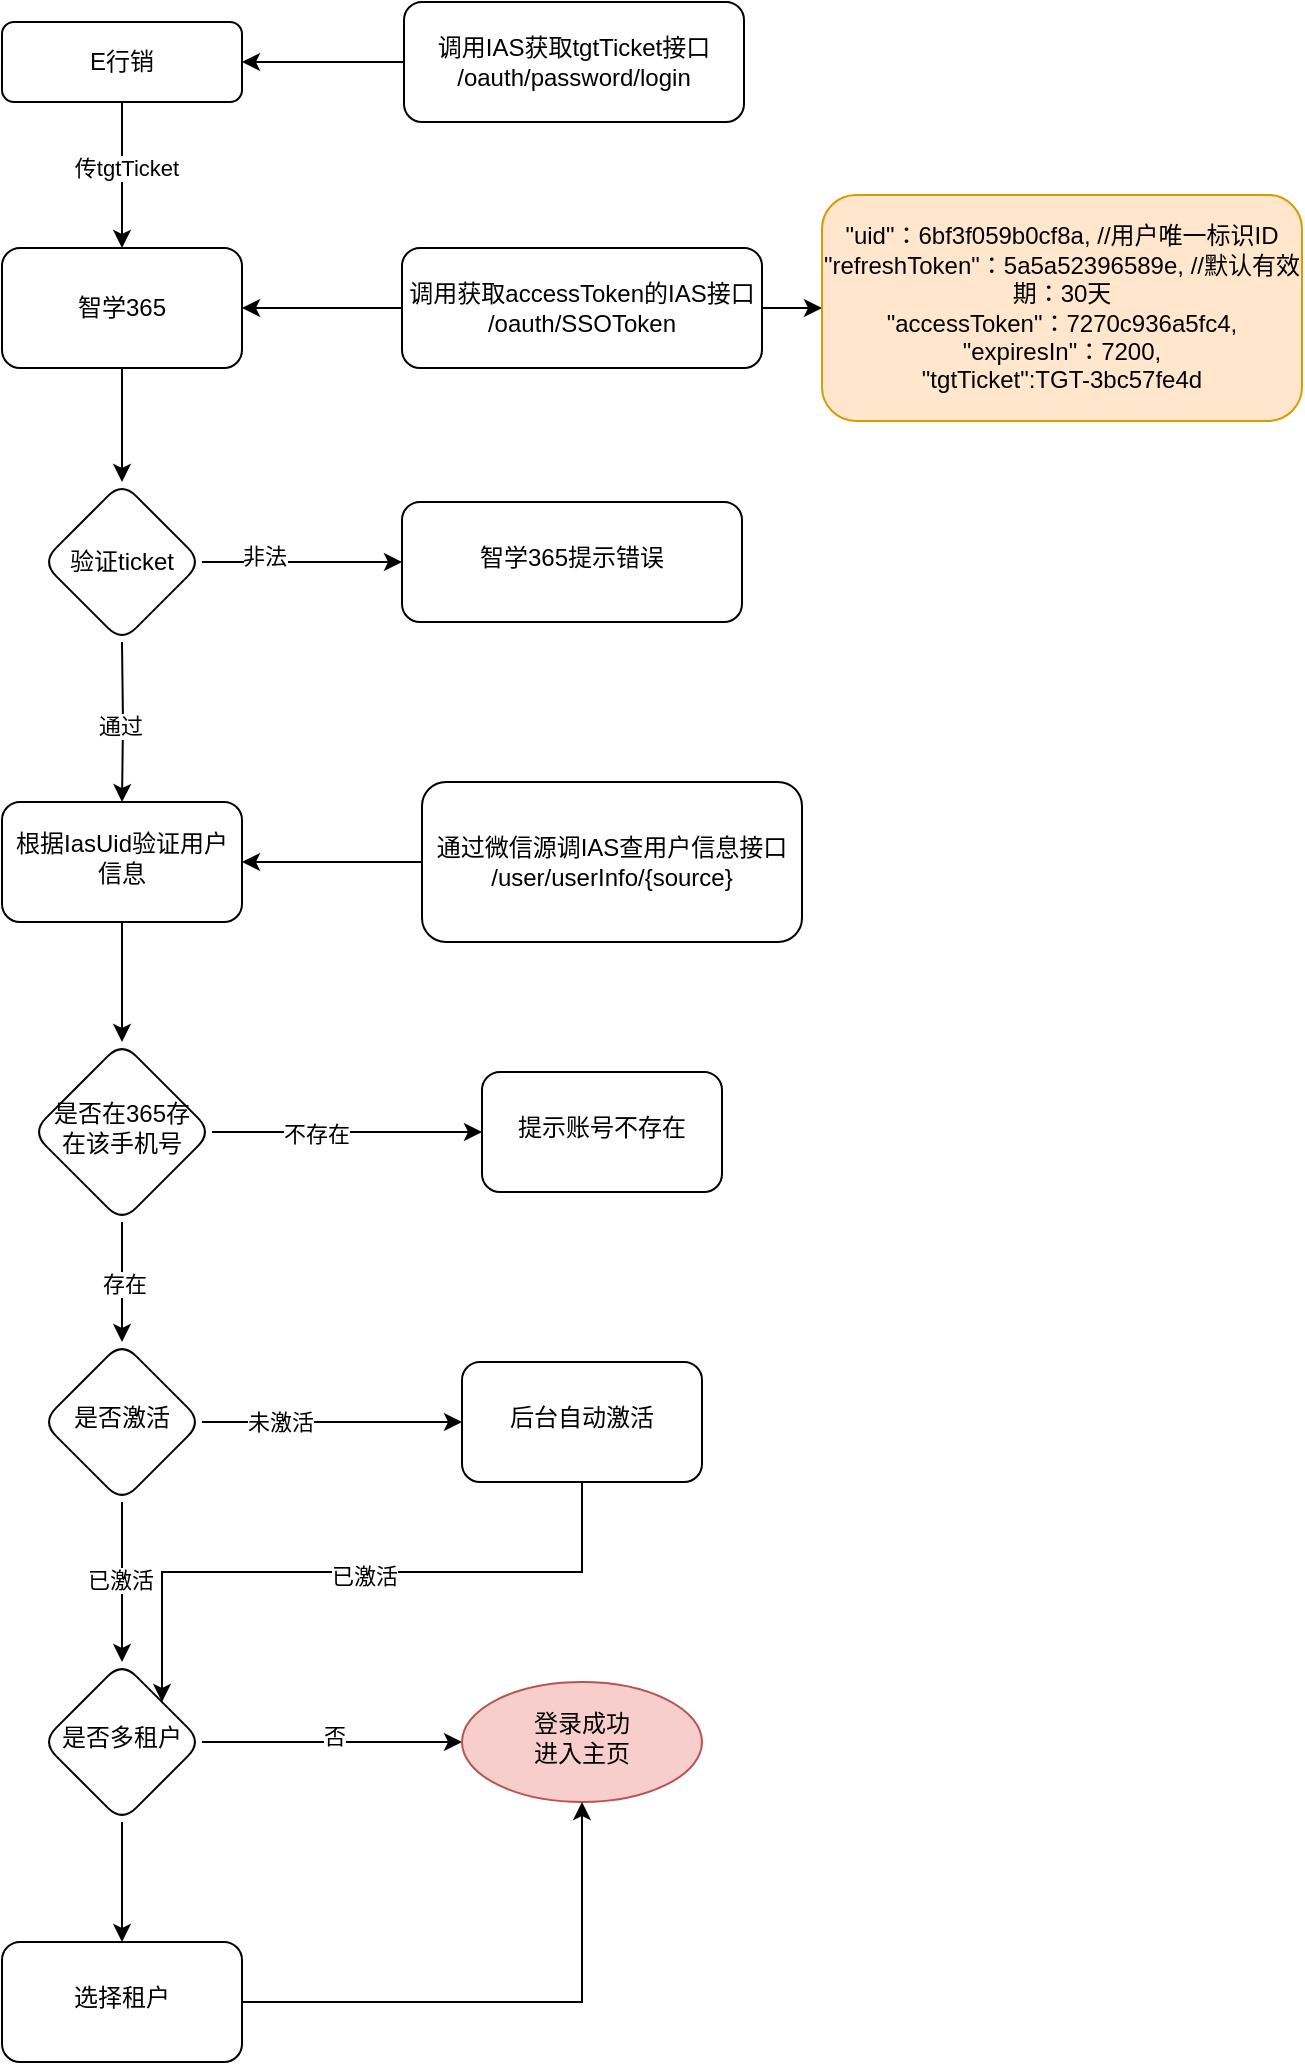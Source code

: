 <mxfile version="20.2.3" type="github">
  <diagram id="C5RBs43oDa-KdzZeNtuy" name="Page-1">
    <mxGraphModel dx="1186" dy="738" grid="1" gridSize="10" guides="1" tooltips="1" connect="1" arrows="1" fold="1" page="1" pageScale="1" pageWidth="827" pageHeight="1169" math="0" shadow="0">
      <root>
        <mxCell id="WIyWlLk6GJQsqaUBKTNV-0" />
        <mxCell id="WIyWlLk6GJQsqaUBKTNV-1" parent="WIyWlLk6GJQsqaUBKTNV-0" />
        <mxCell id="94KCKAvMsPyigV3aqLzX-4" value="" style="edgeStyle=orthogonalEdgeStyle;rounded=0;orthogonalLoop=1;jettySize=auto;html=1;" parent="WIyWlLk6GJQsqaUBKTNV-1" source="WIyWlLk6GJQsqaUBKTNV-3" target="94KCKAvMsPyigV3aqLzX-3" edge="1">
          <mxGeometry relative="1" as="geometry" />
        </mxCell>
        <mxCell id="94KCKAvMsPyigV3aqLzX-5" value="传tgtTicket" style="edgeLabel;html=1;align=center;verticalAlign=middle;resizable=0;points=[];" parent="94KCKAvMsPyigV3aqLzX-4" vertex="1" connectable="0">
          <mxGeometry x="-0.129" y="2" relative="1" as="geometry">
            <mxPoint y="1" as="offset" />
          </mxGeometry>
        </mxCell>
        <mxCell id="WIyWlLk6GJQsqaUBKTNV-3" value="E行销" style="rounded=1;whiteSpace=wrap;html=1;fontSize=12;glass=0;strokeWidth=1;shadow=0;" parent="WIyWlLk6GJQsqaUBKTNV-1" vertex="1">
          <mxGeometry x="160" y="80" width="120" height="40" as="geometry" />
        </mxCell>
        <mxCell id="94KCKAvMsPyigV3aqLzX-16" value="" style="edgeStyle=orthogonalEdgeStyle;rounded=0;orthogonalLoop=1;jettySize=auto;html=1;exitX=1;exitY=0.5;exitDx=0;exitDy=0;" parent="WIyWlLk6GJQsqaUBKTNV-1" source="94KCKAvMsPyigV3aqLzX-38" target="94KCKAvMsPyigV3aqLzX-15" edge="1">
          <mxGeometry relative="1" as="geometry">
            <mxPoint x="270" y="350" as="sourcePoint" />
          </mxGeometry>
        </mxCell>
        <mxCell id="94KCKAvMsPyigV3aqLzX-17" value="非法" style="edgeLabel;html=1;align=center;verticalAlign=middle;resizable=0;points=[];" parent="94KCKAvMsPyigV3aqLzX-16" vertex="1" connectable="0">
          <mxGeometry x="-0.378" y="3" relative="1" as="geometry">
            <mxPoint as="offset" />
          </mxGeometry>
        </mxCell>
        <mxCell id="94KCKAvMsPyigV3aqLzX-19" value="" style="edgeStyle=orthogonalEdgeStyle;rounded=0;orthogonalLoop=1;jettySize=auto;html=1;" parent="WIyWlLk6GJQsqaUBKTNV-1" target="94KCKAvMsPyigV3aqLzX-18" edge="1">
          <mxGeometry relative="1" as="geometry">
            <mxPoint x="220" y="390" as="sourcePoint" />
          </mxGeometry>
        </mxCell>
        <mxCell id="94KCKAvMsPyigV3aqLzX-20" value="通过" style="edgeLabel;html=1;align=center;verticalAlign=middle;resizable=0;points=[];" parent="94KCKAvMsPyigV3aqLzX-19" vertex="1" connectable="0">
          <mxGeometry x="0.044" y="-1" relative="1" as="geometry">
            <mxPoint as="offset" />
          </mxGeometry>
        </mxCell>
        <mxCell id="94KCKAvMsPyigV3aqLzX-2" value="" style="edgeStyle=orthogonalEdgeStyle;rounded=0;orthogonalLoop=1;jettySize=auto;html=1;" parent="WIyWlLk6GJQsqaUBKTNV-1" source="94KCKAvMsPyigV3aqLzX-0" target="WIyWlLk6GJQsqaUBKTNV-3" edge="1">
          <mxGeometry relative="1" as="geometry" />
        </mxCell>
        <mxCell id="94KCKAvMsPyigV3aqLzX-0" value="调用IAS获取tgtTicket接口&lt;br&gt;/oauth/password/login" style="whiteSpace=wrap;html=1;rounded=1;glass=0;strokeWidth=1;shadow=0;" parent="WIyWlLk6GJQsqaUBKTNV-1" vertex="1">
          <mxGeometry x="361" y="70" width="170" height="60" as="geometry" />
        </mxCell>
        <mxCell id="94KCKAvMsPyigV3aqLzX-39" value="" style="edgeStyle=orthogonalEdgeStyle;rounded=0;orthogonalLoop=1;jettySize=auto;html=1;" parent="WIyWlLk6GJQsqaUBKTNV-1" source="94KCKAvMsPyigV3aqLzX-3" target="94KCKAvMsPyigV3aqLzX-38" edge="1">
          <mxGeometry relative="1" as="geometry" />
        </mxCell>
        <mxCell id="94KCKAvMsPyigV3aqLzX-3" value="智学365" style="whiteSpace=wrap;html=1;rounded=1;glass=0;strokeWidth=1;shadow=0;" parent="WIyWlLk6GJQsqaUBKTNV-1" vertex="1">
          <mxGeometry x="160" y="193" width="120" height="60" as="geometry" />
        </mxCell>
        <mxCell id="94KCKAvMsPyigV3aqLzX-15" value="智学365提示错误" style="rounded=1;whiteSpace=wrap;html=1;shadow=0;strokeWidth=1;spacing=6;spacingTop=-4;" parent="WIyWlLk6GJQsqaUBKTNV-1" vertex="1">
          <mxGeometry x="360" y="320" width="170" height="60" as="geometry" />
        </mxCell>
        <mxCell id="94KCKAvMsPyigV3aqLzX-32" value="" style="edgeStyle=orthogonalEdgeStyle;rounded=0;orthogonalLoop=1;jettySize=auto;html=1;" parent="WIyWlLk6GJQsqaUBKTNV-1" source="94KCKAvMsPyigV3aqLzX-18" target="94KCKAvMsPyigV3aqLzX-31" edge="1">
          <mxGeometry relative="1" as="geometry" />
        </mxCell>
        <mxCell id="94KCKAvMsPyigV3aqLzX-18" value="根据IasUid验证用户信息" style="rounded=1;whiteSpace=wrap;html=1;shadow=0;strokeWidth=1;spacing=6;spacingTop=-4;" parent="WIyWlLk6GJQsqaUBKTNV-1" vertex="1">
          <mxGeometry x="160" y="470" width="120" height="60" as="geometry" />
        </mxCell>
        <mxCell id="94KCKAvMsPyigV3aqLzX-26" value="" style="edgeStyle=orthogonalEdgeStyle;rounded=0;orthogonalLoop=1;jettySize=auto;html=1;" parent="WIyWlLk6GJQsqaUBKTNV-1" source="94KCKAvMsPyigV3aqLzX-21" target="94KCKAvMsPyigV3aqLzX-25" edge="1">
          <mxGeometry relative="1" as="geometry" />
        </mxCell>
        <mxCell id="94KCKAvMsPyigV3aqLzX-27" value="" style="edgeStyle=orthogonalEdgeStyle;rounded=0;orthogonalLoop=1;jettySize=auto;html=1;" parent="WIyWlLk6GJQsqaUBKTNV-1" source="94KCKAvMsPyigV3aqLzX-21" target="94KCKAvMsPyigV3aqLzX-3" edge="1">
          <mxGeometry relative="1" as="geometry" />
        </mxCell>
        <mxCell id="94KCKAvMsPyigV3aqLzX-21" value="调用获取accessToken的IAS接口&lt;br&gt;/oauth/SSOToken" style="whiteSpace=wrap;html=1;rounded=1;glass=0;strokeWidth=1;shadow=0;" parent="WIyWlLk6GJQsqaUBKTNV-1" vertex="1">
          <mxGeometry x="360" y="193" width="180" height="60" as="geometry" />
        </mxCell>
        <mxCell id="94KCKAvMsPyigV3aqLzX-25" value="&lt;div&gt;&quot;uid&quot;：6bf3f059b0cf8a, //用户唯一标识ID&lt;/div&gt;&lt;div&gt;&quot;refreshToken&quot;：5a5a52396589e, //默认有效期：30天&lt;/div&gt;&lt;div&gt;&quot;accessToken&quot;：7270c936a5fc4,&lt;/div&gt;&lt;div&gt;&quot;expiresIn&quot;：7200,&lt;/div&gt;&lt;div&gt;&quot;tgtTicket&quot;:TGT-3bc57fe4d&lt;/div&gt;" style="whiteSpace=wrap;html=1;rounded=1;glass=0;strokeWidth=1;shadow=0;fillColor=#ffe6cc;strokeColor=#d79b00;" parent="WIyWlLk6GJQsqaUBKTNV-1" vertex="1">
          <mxGeometry x="570" y="166.5" width="240" height="113" as="geometry" />
        </mxCell>
        <mxCell id="94KCKAvMsPyigV3aqLzX-29" value="" style="edgeStyle=orthogonalEdgeStyle;rounded=0;orthogonalLoop=1;jettySize=auto;html=1;" parent="WIyWlLk6GJQsqaUBKTNV-1" source="94KCKAvMsPyigV3aqLzX-28" target="94KCKAvMsPyigV3aqLzX-18" edge="1">
          <mxGeometry relative="1" as="geometry" />
        </mxCell>
        <mxCell id="94KCKAvMsPyigV3aqLzX-28" value="通过微信源调IAS查用户信息接口&lt;br&gt;/user/userInfo/{source}" style="rounded=1;whiteSpace=wrap;html=1;" parent="WIyWlLk6GJQsqaUBKTNV-1" vertex="1">
          <mxGeometry x="370" y="460" width="190" height="80" as="geometry" />
        </mxCell>
        <mxCell id="94KCKAvMsPyigV3aqLzX-34" value="" style="edgeStyle=orthogonalEdgeStyle;rounded=0;orthogonalLoop=1;jettySize=auto;html=1;" parent="WIyWlLk6GJQsqaUBKTNV-1" source="94KCKAvMsPyigV3aqLzX-31" target="94KCKAvMsPyigV3aqLzX-33" edge="1">
          <mxGeometry relative="1" as="geometry" />
        </mxCell>
        <mxCell id="94KCKAvMsPyigV3aqLzX-35" value="不存在" style="edgeLabel;html=1;align=center;verticalAlign=middle;resizable=0;points=[];" parent="94KCKAvMsPyigV3aqLzX-34" vertex="1" connectable="0">
          <mxGeometry x="-0.231" relative="1" as="geometry">
            <mxPoint y="1" as="offset" />
          </mxGeometry>
        </mxCell>
        <mxCell id="94KCKAvMsPyigV3aqLzX-37" value="" style="edgeStyle=orthogonalEdgeStyle;rounded=0;orthogonalLoop=1;jettySize=auto;html=1;" parent="WIyWlLk6GJQsqaUBKTNV-1" source="94KCKAvMsPyigV3aqLzX-31" target="94KCKAvMsPyigV3aqLzX-36" edge="1">
          <mxGeometry relative="1" as="geometry" />
        </mxCell>
        <mxCell id="94KCKAvMsPyigV3aqLzX-42" value="存在" style="edgeLabel;html=1;align=center;verticalAlign=middle;resizable=0;points=[];" parent="94KCKAvMsPyigV3aqLzX-37" vertex="1" connectable="0">
          <mxGeometry x="0.017" y="1" relative="1" as="geometry">
            <mxPoint as="offset" />
          </mxGeometry>
        </mxCell>
        <mxCell id="94KCKAvMsPyigV3aqLzX-31" value="是否在365存在该手机号" style="rhombus;whiteSpace=wrap;html=1;rounded=1;shadow=0;strokeWidth=1;spacing=6;spacingTop=-4;" parent="WIyWlLk6GJQsqaUBKTNV-1" vertex="1">
          <mxGeometry x="175" y="590" width="90" height="90" as="geometry" />
        </mxCell>
        <mxCell id="94KCKAvMsPyigV3aqLzX-33" value="提示账号不存在" style="whiteSpace=wrap;html=1;rounded=1;shadow=0;strokeWidth=1;spacing=6;spacingTop=-4;" parent="WIyWlLk6GJQsqaUBKTNV-1" vertex="1">
          <mxGeometry x="400" y="605" width="120" height="60" as="geometry" />
        </mxCell>
        <mxCell id="94KCKAvMsPyigV3aqLzX-41" value="" style="edgeStyle=orthogonalEdgeStyle;rounded=0;orthogonalLoop=1;jettySize=auto;html=1;" parent="WIyWlLk6GJQsqaUBKTNV-1" source="94KCKAvMsPyigV3aqLzX-36" target="94KCKAvMsPyigV3aqLzX-40" edge="1">
          <mxGeometry relative="1" as="geometry" />
        </mxCell>
        <mxCell id="94KCKAvMsPyigV3aqLzX-43" value="未激活" style="edgeLabel;html=1;align=center;verticalAlign=middle;resizable=0;points=[];" parent="94KCKAvMsPyigV3aqLzX-41" vertex="1" connectable="0">
          <mxGeometry x="-0.4" y="1" relative="1" as="geometry">
            <mxPoint y="1" as="offset" />
          </mxGeometry>
        </mxCell>
        <mxCell id="94KCKAvMsPyigV3aqLzX-45" value="" style="edgeStyle=orthogonalEdgeStyle;rounded=0;orthogonalLoop=1;jettySize=auto;html=1;" parent="WIyWlLk6GJQsqaUBKTNV-1" source="94KCKAvMsPyigV3aqLzX-36" target="94KCKAvMsPyigV3aqLzX-44" edge="1">
          <mxGeometry relative="1" as="geometry" />
        </mxCell>
        <mxCell id="94KCKAvMsPyigV3aqLzX-46" value="已激活" style="edgeLabel;html=1;align=center;verticalAlign=middle;resizable=0;points=[];" parent="94KCKAvMsPyigV3aqLzX-45" vertex="1" connectable="0">
          <mxGeometry x="-0.037" y="-1" relative="1" as="geometry">
            <mxPoint as="offset" />
          </mxGeometry>
        </mxCell>
        <mxCell id="94KCKAvMsPyigV3aqLzX-36" value="是否激活" style="rhombus;whiteSpace=wrap;html=1;rounded=1;shadow=0;strokeWidth=1;spacing=6;spacingTop=-4;" parent="WIyWlLk6GJQsqaUBKTNV-1" vertex="1">
          <mxGeometry x="180" y="740" width="80" height="80" as="geometry" />
        </mxCell>
        <mxCell id="94KCKAvMsPyigV3aqLzX-38" value="验证ticket" style="rhombus;whiteSpace=wrap;html=1;rounded=1;glass=0;strokeWidth=1;shadow=0;" parent="WIyWlLk6GJQsqaUBKTNV-1" vertex="1">
          <mxGeometry x="180" y="310" width="80" height="80" as="geometry" />
        </mxCell>
        <mxCell id="YKsdSCWxHL7vO9_p_QhR-0" value="" style="edgeStyle=orthogonalEdgeStyle;rounded=0;orthogonalLoop=1;jettySize=auto;html=1;exitX=0.5;exitY=1;exitDx=0;exitDy=0;entryX=1;entryY=0;entryDx=0;entryDy=0;" edge="1" parent="WIyWlLk6GJQsqaUBKTNV-1" source="94KCKAvMsPyigV3aqLzX-40" target="94KCKAvMsPyigV3aqLzX-44">
          <mxGeometry relative="1" as="geometry" />
        </mxCell>
        <mxCell id="YKsdSCWxHL7vO9_p_QhR-1" value="已激活" style="edgeLabel;html=1;align=center;verticalAlign=middle;resizable=0;points=[];" vertex="1" connectable="0" parent="YKsdSCWxHL7vO9_p_QhR-0">
          <mxGeometry x="-0.037" y="2" relative="1" as="geometry">
            <mxPoint as="offset" />
          </mxGeometry>
        </mxCell>
        <mxCell id="94KCKAvMsPyigV3aqLzX-40" value="后台自动激活" style="whiteSpace=wrap;html=1;rounded=1;shadow=0;strokeWidth=1;spacing=6;spacingTop=-4;" parent="WIyWlLk6GJQsqaUBKTNV-1" vertex="1">
          <mxGeometry x="390" y="750" width="120" height="60" as="geometry" />
        </mxCell>
        <mxCell id="94KCKAvMsPyigV3aqLzX-51" value="" style="edgeStyle=orthogonalEdgeStyle;rounded=0;orthogonalLoop=1;jettySize=auto;html=1;" parent="WIyWlLk6GJQsqaUBKTNV-1" source="94KCKAvMsPyigV3aqLzX-44" target="94KCKAvMsPyigV3aqLzX-50" edge="1">
          <mxGeometry relative="1" as="geometry" />
        </mxCell>
        <mxCell id="94KCKAvMsPyigV3aqLzX-52" value="否" style="edgeLabel;html=1;align=center;verticalAlign=middle;resizable=0;points=[];" parent="94KCKAvMsPyigV3aqLzX-51" vertex="1" connectable="0">
          <mxGeometry x="0.015" y="4" relative="1" as="geometry">
            <mxPoint y="1" as="offset" />
          </mxGeometry>
        </mxCell>
        <mxCell id="94KCKAvMsPyigV3aqLzX-54" value="" style="edgeStyle=orthogonalEdgeStyle;rounded=0;orthogonalLoop=1;jettySize=auto;html=1;" parent="WIyWlLk6GJQsqaUBKTNV-1" source="94KCKAvMsPyigV3aqLzX-44" target="94KCKAvMsPyigV3aqLzX-53" edge="1">
          <mxGeometry relative="1" as="geometry" />
        </mxCell>
        <mxCell id="94KCKAvMsPyigV3aqLzX-44" value="是否多租户" style="rhombus;whiteSpace=wrap;html=1;rounded=1;shadow=0;strokeWidth=1;spacing=6;spacingTop=-4;" parent="WIyWlLk6GJQsqaUBKTNV-1" vertex="1">
          <mxGeometry x="180" y="900" width="80" height="80" as="geometry" />
        </mxCell>
        <mxCell id="94KCKAvMsPyigV3aqLzX-50" value="登录成功&lt;br&gt;进入主页" style="ellipse;whiteSpace=wrap;html=1;rounded=1;shadow=0;strokeWidth=1;spacing=6;spacingTop=-4;fillColor=#f8cecc;strokeColor=#b85450;" parent="WIyWlLk6GJQsqaUBKTNV-1" vertex="1">
          <mxGeometry x="390" y="910" width="120" height="60" as="geometry" />
        </mxCell>
        <mxCell id="94KCKAvMsPyigV3aqLzX-55" style="edgeStyle=orthogonalEdgeStyle;rounded=0;orthogonalLoop=1;jettySize=auto;html=1;" parent="WIyWlLk6GJQsqaUBKTNV-1" source="94KCKAvMsPyigV3aqLzX-53" target="94KCKAvMsPyigV3aqLzX-50" edge="1">
          <mxGeometry relative="1" as="geometry" />
        </mxCell>
        <mxCell id="94KCKAvMsPyigV3aqLzX-53" value="选择租户" style="whiteSpace=wrap;html=1;rounded=1;shadow=0;strokeWidth=1;spacing=6;spacingTop=-4;" parent="WIyWlLk6GJQsqaUBKTNV-1" vertex="1">
          <mxGeometry x="160" y="1040" width="120" height="60" as="geometry" />
        </mxCell>
      </root>
    </mxGraphModel>
  </diagram>
</mxfile>
